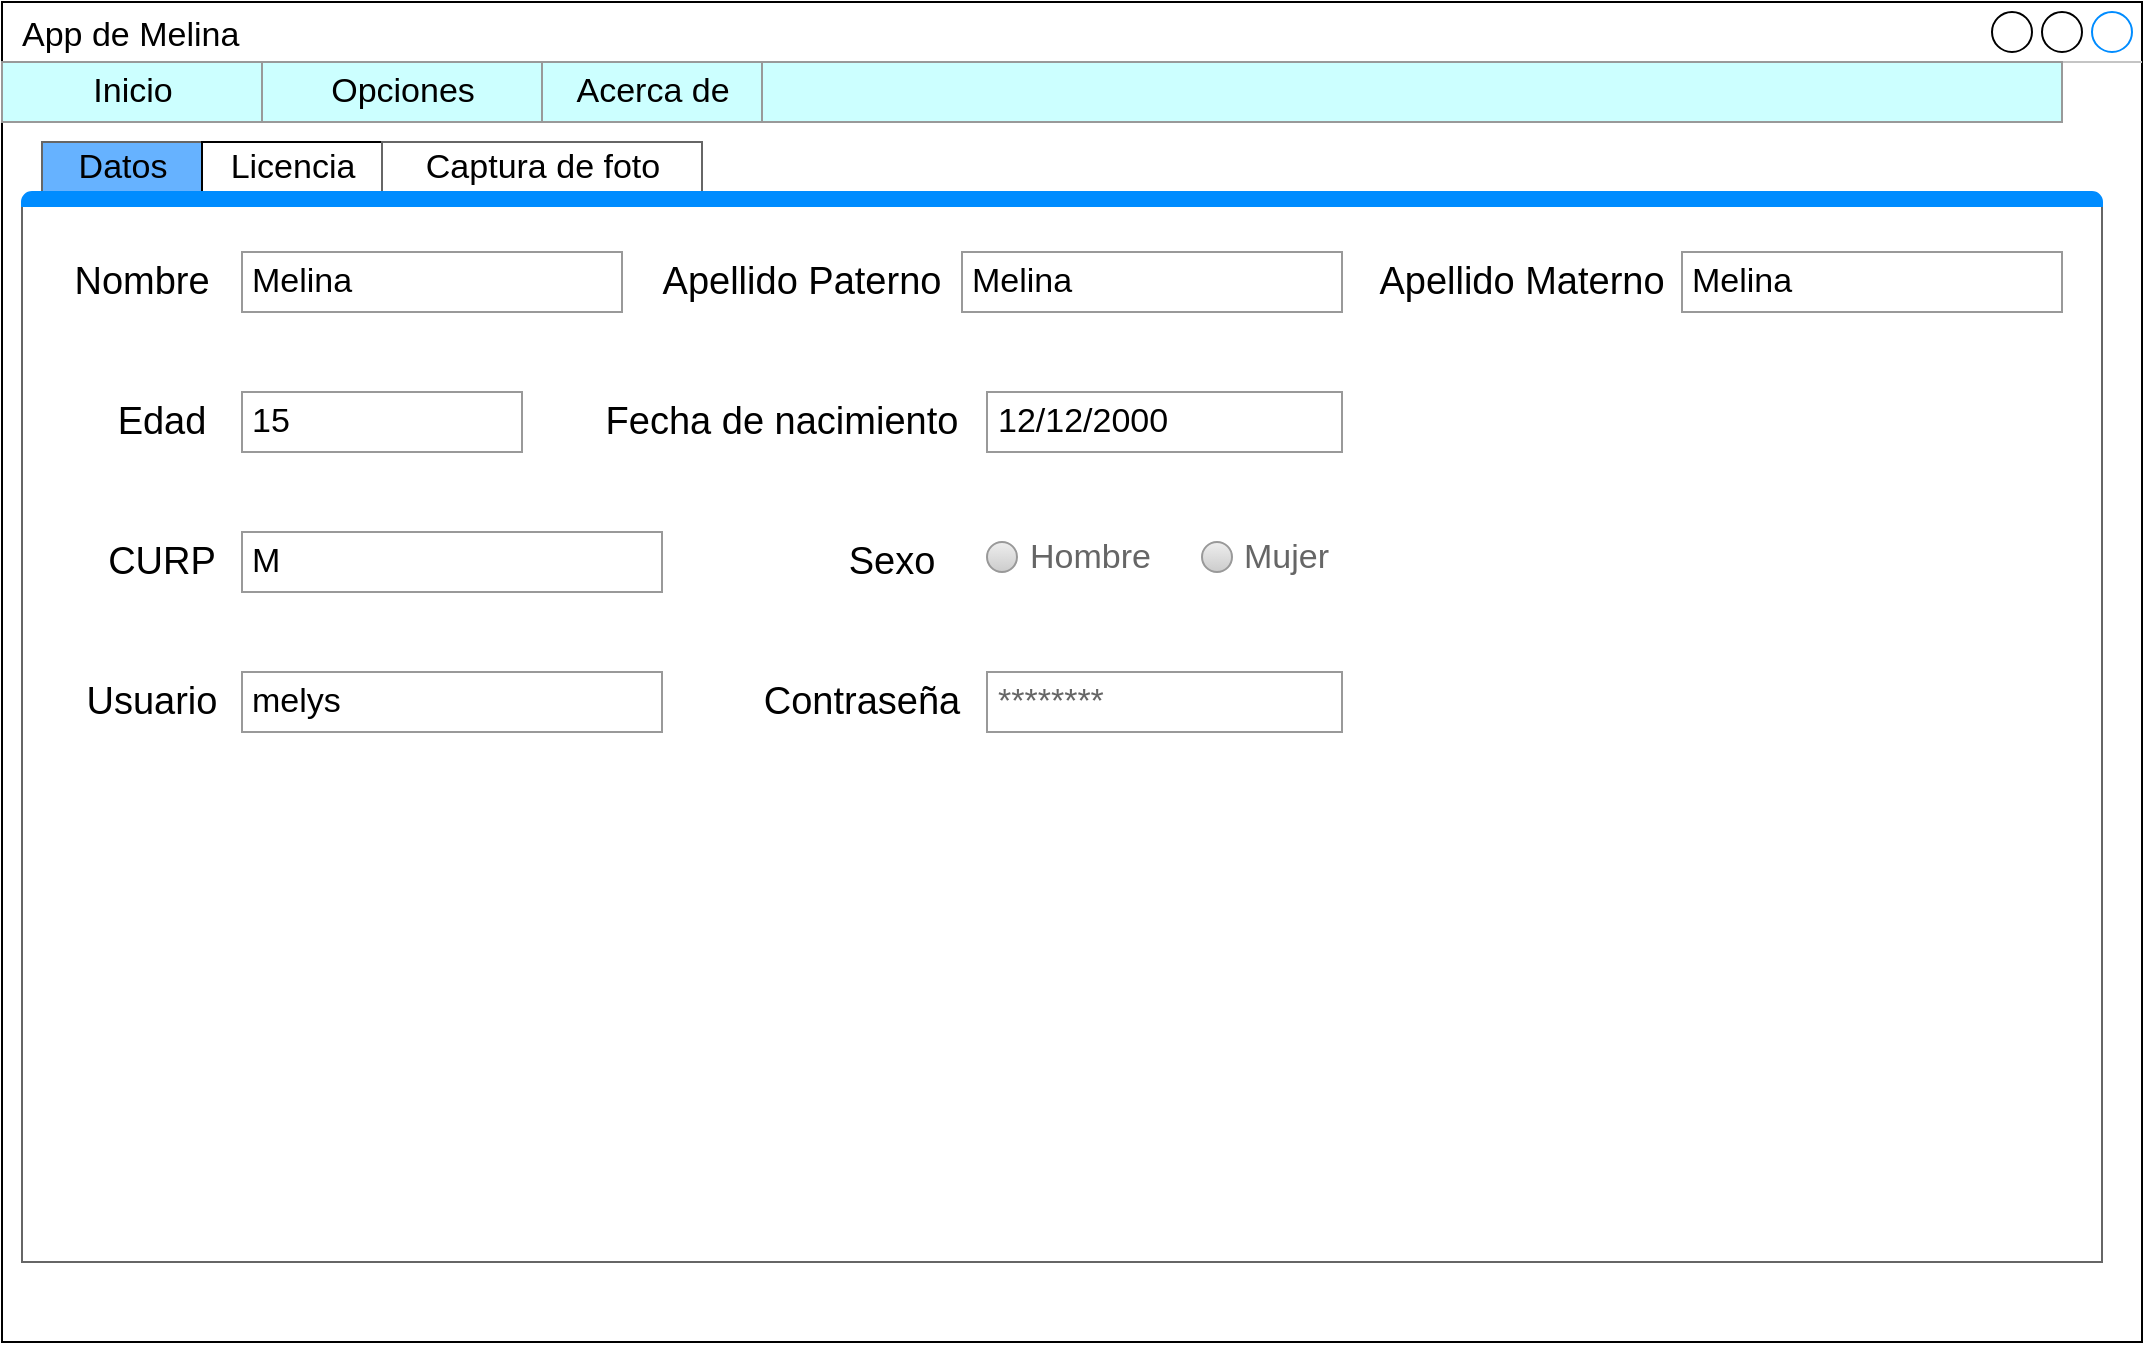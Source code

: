 <mxfile version="12.9.12" type="github">
  <diagram name="Page-1" id="03018318-947c-dd8e-b7a3-06fadd420f32">
    <mxGraphModel dx="868" dy="433" grid="1" gridSize="10" guides="1" tooltips="1" connect="0" arrows="1" fold="1" page="1" pageScale="1" pageWidth="1100" pageHeight="850" background="#ffffff" math="0" shadow="0">
      <root>
        <mxCell id="0" />
        <mxCell id="1" parent="0" />
        <mxCell id="MS3hucVQkS1xz92XcRkH-2" value="App de Melina" style="strokeWidth=1;shadow=0;dashed=0;align=center;html=1;shape=mxgraph.mockup.containers.window;align=left;verticalAlign=top;spacingLeft=8;strokeColor2=#008cff;strokeColor3=#c4c4c4;fontColor=#000000;mainText=;fontSize=17;labelBackgroundColor=none;" vertex="1" parent="1">
          <mxGeometry x="20" width="1070" height="670" as="geometry" />
        </mxCell>
        <mxCell id="UYhLNDBsdcXB9qeAo692-6" value="" style="strokeWidth=1;shadow=0;dashed=0;align=center;html=1;shape=mxgraph.mockup.containers.marginRect2;rectMarginTop=32;strokeColor=#666666;gradientColor=none;" parent="1" vertex="1">
          <mxGeometry x="30" y="70" width="1040" height="560" as="geometry" />
        </mxCell>
        <mxCell id="UYhLNDBsdcXB9qeAo692-7" value="Datos" style="strokeColor=inherit;fillColor=#66B2FF;gradientColor=inherit;strokeWidth=1;shadow=0;dashed=0;align=center;html=1;shape=mxgraph.mockup.containers.rrect;rSize=0;fontSize=17;fontColor=#000000;gradientColor=none;" parent="UYhLNDBsdcXB9qeAo692-6" vertex="1">
          <mxGeometry width="80" height="25" relative="1" as="geometry">
            <mxPoint x="10" as="offset" />
          </mxGeometry>
        </mxCell>
        <mxCell id="UYhLNDBsdcXB9qeAo692-8" value="Licencia" style="strokeWidth=1;shadow=0;dashed=0;align=center;html=1;shape=mxgraph.mockup.containers.rrect;rSize=0;fontSize=17;fontColor=#000000;strokeColor=#000000;fillColor=#FFFFFF;" parent="UYhLNDBsdcXB9qeAo692-6" vertex="1">
          <mxGeometry width="90" height="25" relative="1" as="geometry">
            <mxPoint x="90" as="offset" />
          </mxGeometry>
        </mxCell>
        <mxCell id="UYhLNDBsdcXB9qeAo692-9" value="Captura de foto" style="strokeColor=inherit;fillColor=inherit;gradientColor=inherit;strokeWidth=1;shadow=0;dashed=0;align=center;html=1;shape=mxgraph.mockup.containers.rrect;rSize=0;fontSize=17;fontColor=#000000;gradientColor=none;" parent="UYhLNDBsdcXB9qeAo692-6" vertex="1">
          <mxGeometry width="160" height="25" relative="1" as="geometry">
            <mxPoint x="180" as="offset" />
          </mxGeometry>
        </mxCell>
        <mxCell id="UYhLNDBsdcXB9qeAo692-10" value="" style="strokeWidth=1;shadow=0;dashed=0;align=center;html=1;shape=mxgraph.mockup.containers.topButton;rSize=5;strokeColor=#008cff;fillColor=#008cff;gradientColor=none;resizeWidth=1;movable=0;deletable=1;" parent="UYhLNDBsdcXB9qeAo692-6" vertex="1">
          <mxGeometry width="1040" height="7" relative="1" as="geometry">
            <mxPoint y="25" as="offset" />
          </mxGeometry>
        </mxCell>
        <mxCell id="MS3hucVQkS1xz92XcRkH-1" value="Nombre" style="text;html=1;strokeColor=none;fillColor=none;align=center;verticalAlign=middle;whiteSpace=wrap;rounded=0;fontColor=#000000;fontSize=19;" vertex="1" parent="UYhLNDBsdcXB9qeAo692-6">
          <mxGeometry x="40" y="60" width="40" height="20" as="geometry" />
        </mxCell>
        <mxCell id="MS3hucVQkS1xz92XcRkH-5" value="Melina" style="strokeWidth=1;shadow=0;dashed=0;align=center;html=1;shape=mxgraph.mockup.forms.pwField;strokeColor=#999999;mainText=;align=left;fontColor=#000000;fontSize=17;spacingLeft=3;" vertex="1" parent="UYhLNDBsdcXB9qeAo692-6">
          <mxGeometry x="110" y="55" width="190" height="30" as="geometry" />
        </mxCell>
        <mxCell id="MS3hucVQkS1xz92XcRkH-6" value="Apellido Paterno" style="text;html=1;strokeColor=none;fillColor=none;align=center;verticalAlign=middle;whiteSpace=wrap;rounded=0;fontColor=#000000;fontSize=19;" vertex="1" parent="UYhLNDBsdcXB9qeAo692-6">
          <mxGeometry x="310" y="60" width="160" height="20" as="geometry" />
        </mxCell>
        <mxCell id="MS3hucVQkS1xz92XcRkH-7" value="Melina" style="strokeWidth=1;shadow=0;dashed=0;align=center;html=1;shape=mxgraph.mockup.forms.pwField;strokeColor=#999999;mainText=;align=left;fontColor=#000000;fontSize=17;spacingLeft=3;" vertex="1" parent="UYhLNDBsdcXB9qeAo692-6">
          <mxGeometry x="470" y="55" width="190" height="30" as="geometry" />
        </mxCell>
        <mxCell id="MS3hucVQkS1xz92XcRkH-8" value="Apellido Materno" style="text;html=1;strokeColor=none;fillColor=none;align=center;verticalAlign=middle;whiteSpace=wrap;rounded=0;fontColor=#000000;fontSize=19;" vertex="1" parent="UYhLNDBsdcXB9qeAo692-6">
          <mxGeometry x="670" y="60" width="160" height="20" as="geometry" />
        </mxCell>
        <mxCell id="MS3hucVQkS1xz92XcRkH-9" value="Melina" style="strokeWidth=1;shadow=0;dashed=0;align=center;html=1;shape=mxgraph.mockup.forms.pwField;strokeColor=#999999;mainText=;align=left;fontColor=#000000;fontSize=17;spacingLeft=3;" vertex="1" parent="UYhLNDBsdcXB9qeAo692-6">
          <mxGeometry x="830" y="55" width="190" height="30" as="geometry" />
        </mxCell>
        <mxCell id="MS3hucVQkS1xz92XcRkH-10" value="Edad" style="text;html=1;strokeColor=none;fillColor=none;align=center;verticalAlign=middle;whiteSpace=wrap;rounded=0;fontColor=#000000;fontSize=19;" vertex="1" parent="UYhLNDBsdcXB9qeAo692-6">
          <mxGeometry x="50" y="130" width="40" height="20" as="geometry" />
        </mxCell>
        <mxCell id="MS3hucVQkS1xz92XcRkH-11" value="15" style="strokeWidth=1;shadow=0;dashed=0;align=center;html=1;shape=mxgraph.mockup.forms.pwField;strokeColor=#999999;mainText=;align=left;fontColor=#000000;fontSize=17;spacingLeft=3;" vertex="1" parent="UYhLNDBsdcXB9qeAo692-6">
          <mxGeometry x="110" y="125" width="140" height="30" as="geometry" />
        </mxCell>
        <mxCell id="MS3hucVQkS1xz92XcRkH-12" value="Fecha de nacimiento" style="text;html=1;strokeColor=none;fillColor=none;align=center;verticalAlign=middle;whiteSpace=wrap;rounded=0;fontColor=#000000;fontSize=19;" vertex="1" parent="UYhLNDBsdcXB9qeAo692-6">
          <mxGeometry x="250" y="130" width="260" height="20" as="geometry" />
        </mxCell>
        <mxCell id="MS3hucVQkS1xz92XcRkH-13" value="12/12/2000" style="strokeWidth=1;shadow=0;dashed=0;align=center;html=1;shape=mxgraph.mockup.forms.pwField;strokeColor=#999999;mainText=;align=left;fontColor=#000000;fontSize=17;spacingLeft=3;" vertex="1" parent="UYhLNDBsdcXB9qeAo692-6">
          <mxGeometry x="482.5" y="125" width="177.5" height="30" as="geometry" />
        </mxCell>
        <mxCell id="MS3hucVQkS1xz92XcRkH-14" value="CURP" style="text;html=1;strokeColor=none;fillColor=none;align=center;verticalAlign=middle;whiteSpace=wrap;rounded=0;fontColor=#000000;fontSize=19;" vertex="1" parent="UYhLNDBsdcXB9qeAo692-6">
          <mxGeometry x="35" y="200" width="70" height="20" as="geometry" />
        </mxCell>
        <mxCell id="MS3hucVQkS1xz92XcRkH-15" value="M" style="strokeWidth=1;shadow=0;dashed=0;align=center;html=1;shape=mxgraph.mockup.forms.pwField;strokeColor=#999999;mainText=;align=left;fontColor=#000000;fontSize=17;spacingLeft=3;" vertex="1" parent="UYhLNDBsdcXB9qeAo692-6">
          <mxGeometry x="110" y="195" width="210" height="30" as="geometry" />
        </mxCell>
        <mxCell id="MS3hucVQkS1xz92XcRkH-16" value="Sexo" style="text;html=1;strokeColor=none;fillColor=none;align=center;verticalAlign=middle;whiteSpace=wrap;rounded=0;fontColor=#000000;fontSize=19;" vertex="1" parent="UYhLNDBsdcXB9qeAo692-6">
          <mxGeometry x="400" y="200" width="70" height="20" as="geometry" />
        </mxCell>
        <mxCell id="MS3hucVQkS1xz92XcRkH-17" value="Hombre" style="shape=ellipse;fillColor=#eeeeee;strokeColor=#999999;gradientColor=#cccccc;html=1;align=left;spacingLeft=4;fontSize=17;fontColor=#666666;labelPosition=right;shadow=0;" vertex="1" parent="UYhLNDBsdcXB9qeAo692-6">
          <mxGeometry x="482.5" y="200" width="15" height="15" as="geometry" />
        </mxCell>
        <mxCell id="MS3hucVQkS1xz92XcRkH-19" value="Mujer" style="shape=ellipse;fillColor=#eeeeee;strokeColor=#999999;gradientColor=#cccccc;html=1;align=left;spacingLeft=4;fontSize=17;fontColor=#666666;labelPosition=right;shadow=0;" vertex="1" parent="UYhLNDBsdcXB9qeAo692-6">
          <mxGeometry x="590" y="200" width="15" height="15" as="geometry" />
        </mxCell>
        <mxCell id="MS3hucVQkS1xz92XcRkH-22" value="Usuario" style="text;html=1;strokeColor=none;fillColor=none;align=center;verticalAlign=middle;whiteSpace=wrap;rounded=0;fontColor=#000000;fontSize=19;" vertex="1" parent="UYhLNDBsdcXB9qeAo692-6">
          <mxGeometry x="30" y="270" width="70" height="20" as="geometry" />
        </mxCell>
        <mxCell id="MS3hucVQkS1xz92XcRkH-23" value="melys" style="strokeWidth=1;shadow=0;dashed=0;align=center;html=1;shape=mxgraph.mockup.forms.pwField;strokeColor=#999999;mainText=;align=left;fontColor=#000000;fontSize=17;spacingLeft=3;" vertex="1" parent="UYhLNDBsdcXB9qeAo692-6">
          <mxGeometry x="110" y="265" width="210" height="30" as="geometry" />
        </mxCell>
        <mxCell id="MS3hucVQkS1xz92XcRkH-24" value="Contraseña" style="text;html=1;strokeColor=none;fillColor=none;align=center;verticalAlign=middle;whiteSpace=wrap;rounded=0;fontColor=#000000;fontSize=19;" vertex="1" parent="UYhLNDBsdcXB9qeAo692-6">
          <mxGeometry x="360" y="270" width="120" height="20" as="geometry" />
        </mxCell>
        <mxCell id="MS3hucVQkS1xz92XcRkH-25" value="********" style="strokeWidth=1;shadow=0;dashed=0;align=center;html=1;shape=mxgraph.mockup.forms.pwField;strokeColor=#999999;mainText=;align=left;fontColor=#666666;fontSize=17;spacingLeft=3;" vertex="1" parent="UYhLNDBsdcXB9qeAo692-6">
          <mxGeometry x="482.5" y="265" width="177.5" height="30" as="geometry" />
        </mxCell>
        <mxCell id="UYhLNDBsdcXB9qeAo692-14" value="" style="strokeWidth=1;shadow=0;dashed=0;align=center;html=1;shape=mxgraph.mockup.forms.rrect;rSize=0;strokeColor=#999999;fillColor=#CCFFFF;fontColor=#000000;" parent="1" vertex="1">
          <mxGeometry x="20" y="30" width="1030" height="30" as="geometry" />
        </mxCell>
        <mxCell id="UYhLNDBsdcXB9qeAo692-15" value="Inicio" style="strokeColor=inherit;fillColor=inherit;gradientColor=inherit;strokeWidth=1;shadow=0;dashed=0;align=center;html=1;shape=mxgraph.mockup.forms.rrect;rSize=0;fontSize=17;fontColor=#000000;" parent="UYhLNDBsdcXB9qeAo692-14" vertex="1">
          <mxGeometry width="130" height="30" as="geometry" />
        </mxCell>
        <mxCell id="UYhLNDBsdcXB9qeAo692-16" value="Opciones" style="strokeColor=inherit;fillColor=inherit;gradientColor=inherit;strokeWidth=1;shadow=0;dashed=0;align=center;html=1;shape=mxgraph.mockup.forms.rrect;rSize=0;fontSize=17;fontColor=#000000;" parent="UYhLNDBsdcXB9qeAo692-14" vertex="1">
          <mxGeometry x="130" width="140" height="30" as="geometry" />
        </mxCell>
        <mxCell id="UYhLNDBsdcXB9qeAo692-17" value="Acerca de" style="strokeColor=inherit;fillColor=inherit;gradientColor=inherit;strokeWidth=1;shadow=0;dashed=0;align=center;html=1;shape=mxgraph.mockup.forms.rrect;rSize=0;fontSize=17;fontColor=#000000;" parent="UYhLNDBsdcXB9qeAo692-14" vertex="1">
          <mxGeometry x="270" width="110" height="30" as="geometry" />
        </mxCell>
      </root>
    </mxGraphModel>
  </diagram>
</mxfile>

